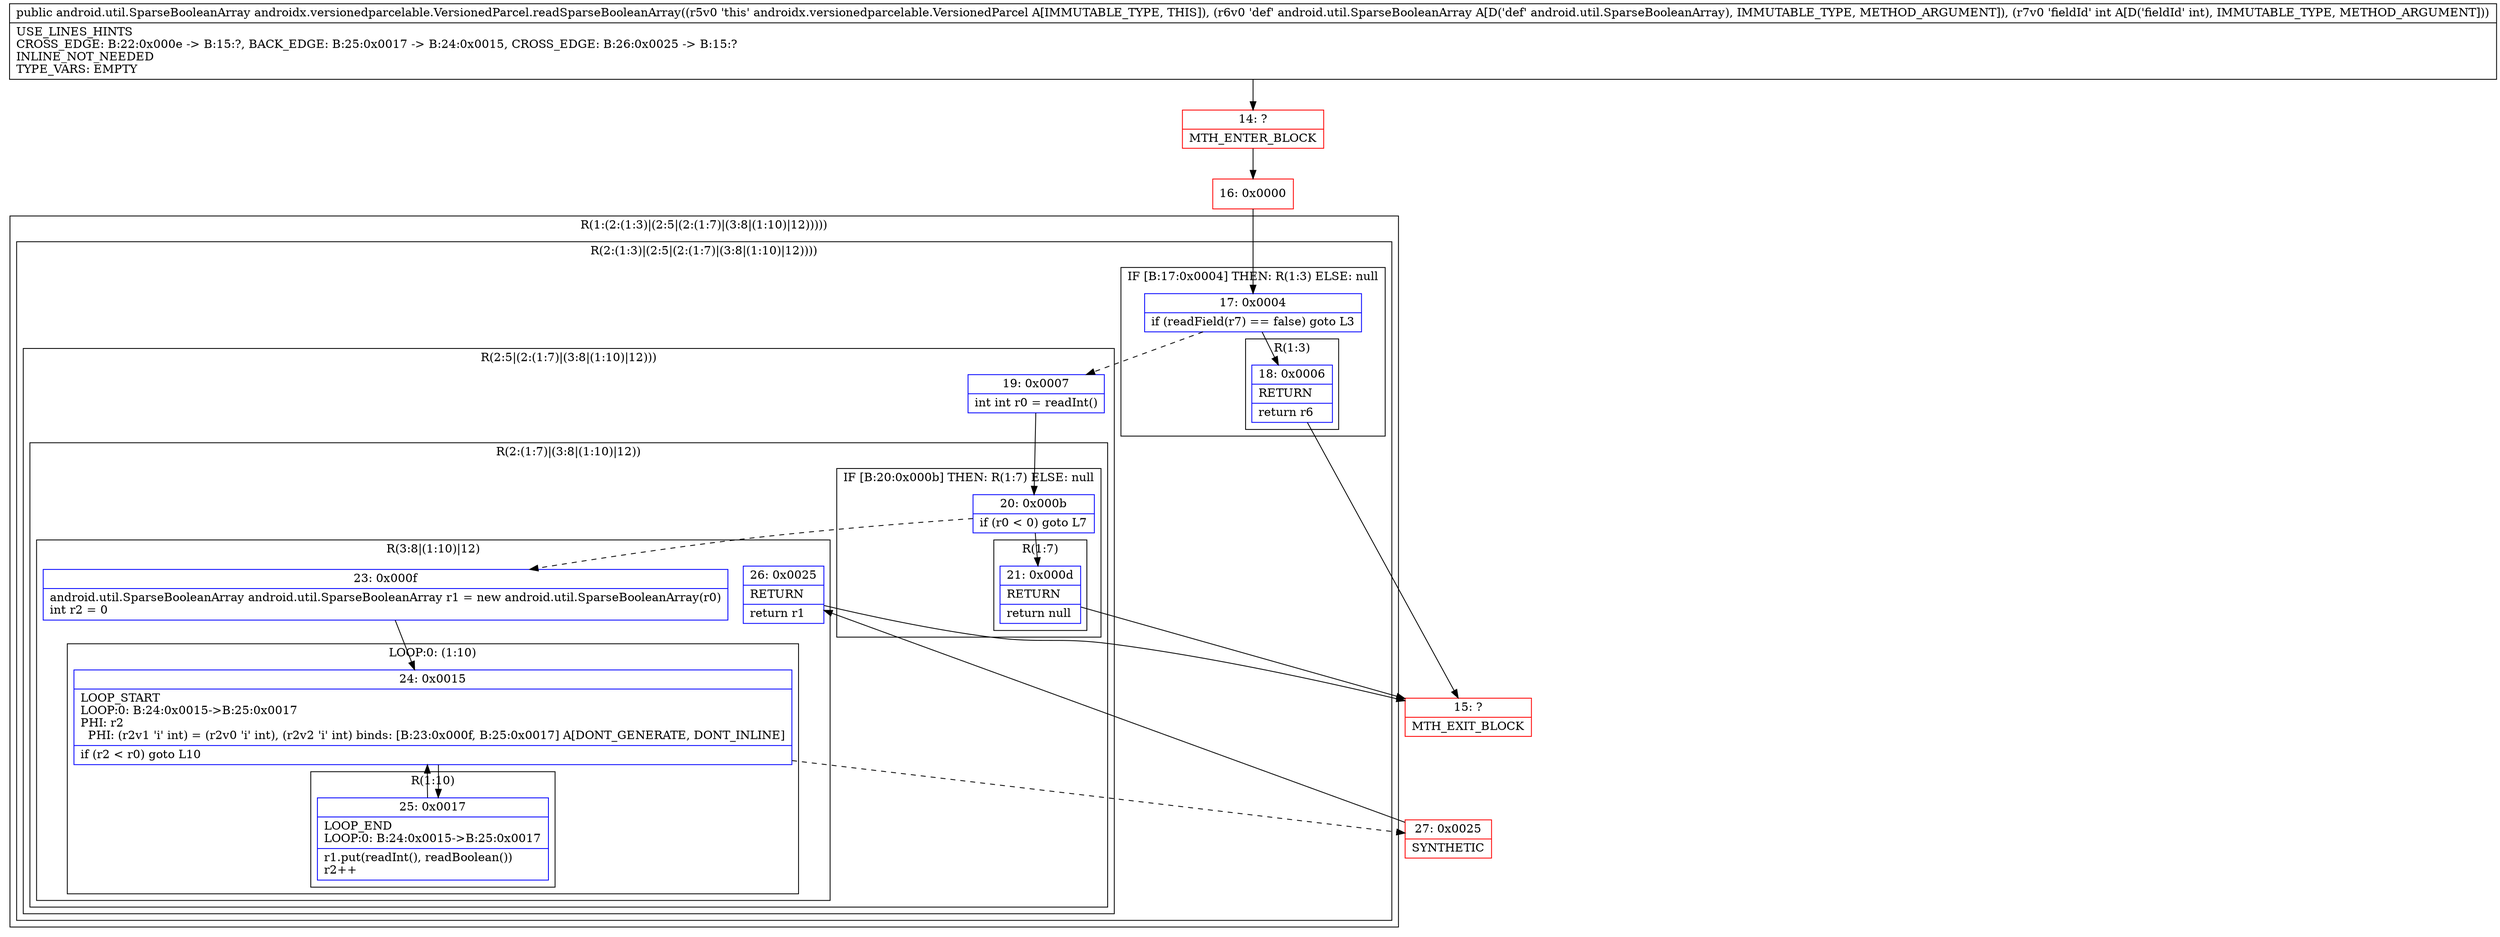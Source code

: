 digraph "CFG forandroidx.versionedparcelable.VersionedParcel.readSparseBooleanArray(Landroid\/util\/SparseBooleanArray;I)Landroid\/util\/SparseBooleanArray;" {
subgraph cluster_Region_402264652 {
label = "R(1:(2:(1:3)|(2:5|(2:(1:7)|(3:8|(1:10)|12)))))";
node [shape=record,color=blue];
subgraph cluster_Region_737662042 {
label = "R(2:(1:3)|(2:5|(2:(1:7)|(3:8|(1:10)|12))))";
node [shape=record,color=blue];
subgraph cluster_IfRegion_1953410936 {
label = "IF [B:17:0x0004] THEN: R(1:3) ELSE: null";
node [shape=record,color=blue];
Node_17 [shape=record,label="{17\:\ 0x0004|if (readField(r7) == false) goto L3\l}"];
subgraph cluster_Region_1610767363 {
label = "R(1:3)";
node [shape=record,color=blue];
Node_18 [shape=record,label="{18\:\ 0x0006|RETURN\l|return r6\l}"];
}
}
subgraph cluster_Region_1655801531 {
label = "R(2:5|(2:(1:7)|(3:8|(1:10)|12)))";
node [shape=record,color=blue];
Node_19 [shape=record,label="{19\:\ 0x0007|int int r0 = readInt()\l}"];
subgraph cluster_Region_657283645 {
label = "R(2:(1:7)|(3:8|(1:10)|12))";
node [shape=record,color=blue];
subgraph cluster_IfRegion_657402767 {
label = "IF [B:20:0x000b] THEN: R(1:7) ELSE: null";
node [shape=record,color=blue];
Node_20 [shape=record,label="{20\:\ 0x000b|if (r0 \< 0) goto L7\l}"];
subgraph cluster_Region_854400902 {
label = "R(1:7)";
node [shape=record,color=blue];
Node_21 [shape=record,label="{21\:\ 0x000d|RETURN\l|return null\l}"];
}
}
subgraph cluster_Region_957512074 {
label = "R(3:8|(1:10)|12)";
node [shape=record,color=blue];
Node_23 [shape=record,label="{23\:\ 0x000f|android.util.SparseBooleanArray android.util.SparseBooleanArray r1 = new android.util.SparseBooleanArray(r0)\lint r2 = 0\l}"];
subgraph cluster_LoopRegion_1712332161 {
label = "LOOP:0: (1:10)";
node [shape=record,color=blue];
Node_24 [shape=record,label="{24\:\ 0x0015|LOOP_START\lLOOP:0: B:24:0x0015\-\>B:25:0x0017\lPHI: r2 \l  PHI: (r2v1 'i' int) = (r2v0 'i' int), (r2v2 'i' int) binds: [B:23:0x000f, B:25:0x0017] A[DONT_GENERATE, DONT_INLINE]\l|if (r2 \< r0) goto L10\l}"];
subgraph cluster_Region_142269350 {
label = "R(1:10)";
node [shape=record,color=blue];
Node_25 [shape=record,label="{25\:\ 0x0017|LOOP_END\lLOOP:0: B:24:0x0015\-\>B:25:0x0017\l|r1.put(readInt(), readBoolean())\lr2++\l}"];
}
}
Node_26 [shape=record,label="{26\:\ 0x0025|RETURN\l|return r1\l}"];
}
}
}
}
}
Node_14 [shape=record,color=red,label="{14\:\ ?|MTH_ENTER_BLOCK\l}"];
Node_16 [shape=record,color=red,label="{16\:\ 0x0000}"];
Node_15 [shape=record,color=red,label="{15\:\ ?|MTH_EXIT_BLOCK\l}"];
Node_27 [shape=record,color=red,label="{27\:\ 0x0025|SYNTHETIC\l}"];
MethodNode[shape=record,label="{public android.util.SparseBooleanArray androidx.versionedparcelable.VersionedParcel.readSparseBooleanArray((r5v0 'this' androidx.versionedparcelable.VersionedParcel A[IMMUTABLE_TYPE, THIS]), (r6v0 'def' android.util.SparseBooleanArray A[D('def' android.util.SparseBooleanArray), IMMUTABLE_TYPE, METHOD_ARGUMENT]), (r7v0 'fieldId' int A[D('fieldId' int), IMMUTABLE_TYPE, METHOD_ARGUMENT]))  | USE_LINES_HINTS\lCROSS_EDGE: B:22:0x000e \-\> B:15:?, BACK_EDGE: B:25:0x0017 \-\> B:24:0x0015, CROSS_EDGE: B:26:0x0025 \-\> B:15:?\lINLINE_NOT_NEEDED\lTYPE_VARS: EMPTY\l}"];
MethodNode -> Node_14;Node_17 -> Node_18;
Node_17 -> Node_19[style=dashed];
Node_18 -> Node_15;
Node_19 -> Node_20;
Node_20 -> Node_21;
Node_20 -> Node_23[style=dashed];
Node_21 -> Node_15;
Node_23 -> Node_24;
Node_24 -> Node_25;
Node_24 -> Node_27[style=dashed];
Node_25 -> Node_24;
Node_26 -> Node_15;
Node_14 -> Node_16;
Node_16 -> Node_17;
Node_27 -> Node_26;
}

